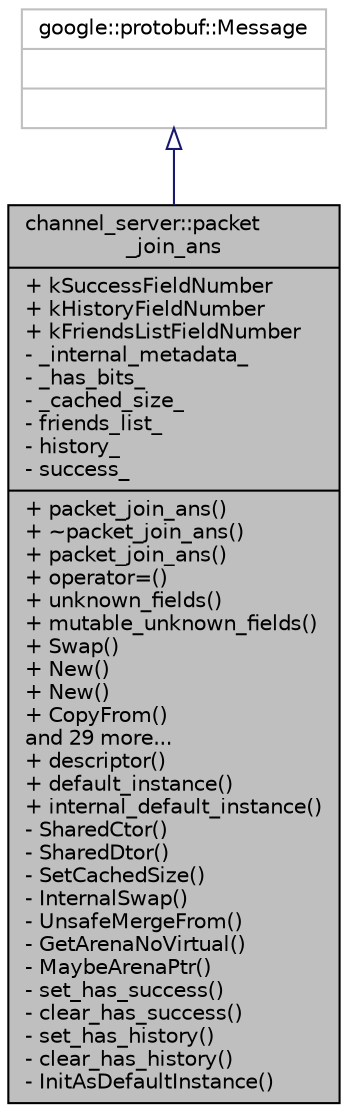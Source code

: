 digraph "channel_server::packet_join_ans"
{
  edge [fontname="Helvetica",fontsize="10",labelfontname="Helvetica",labelfontsize="10"];
  node [fontname="Helvetica",fontsize="10",shape=record];
  Node0 [label="{channel_server::packet\l_join_ans\n|+ kSuccessFieldNumber\l+ kHistoryFieldNumber\l+ kFriendsListFieldNumber\l- _internal_metadata_\l- _has_bits_\l- _cached_size_\l- friends_list_\l- history_\l- success_\l|+ packet_join_ans()\l+ ~packet_join_ans()\l+ packet_join_ans()\l+ operator=()\l+ unknown_fields()\l+ mutable_unknown_fields()\l+ Swap()\l+ New()\l+ New()\l+ CopyFrom()\land 29 more...\l+ descriptor()\l+ default_instance()\l+ internal_default_instance()\l- SharedCtor()\l- SharedDtor()\l- SetCachedSize()\l- InternalSwap()\l- UnsafeMergeFrom()\l- GetArenaNoVirtual()\l- MaybeArenaPtr()\l- set_has_success()\l- clear_has_success()\l- set_has_history()\l- clear_has_history()\l- InitAsDefaultInstance()\l}",height=0.2,width=0.4,color="black", fillcolor="grey75", style="filled", fontcolor="black"];
  Node1 -> Node0 [dir="back",color="midnightblue",fontsize="10",style="solid",arrowtail="onormal",fontname="Helvetica"];
  Node1 [label="{google::protobuf::Message\n||}",height=0.2,width=0.4,color="grey75", fillcolor="white", style="filled"];
}

